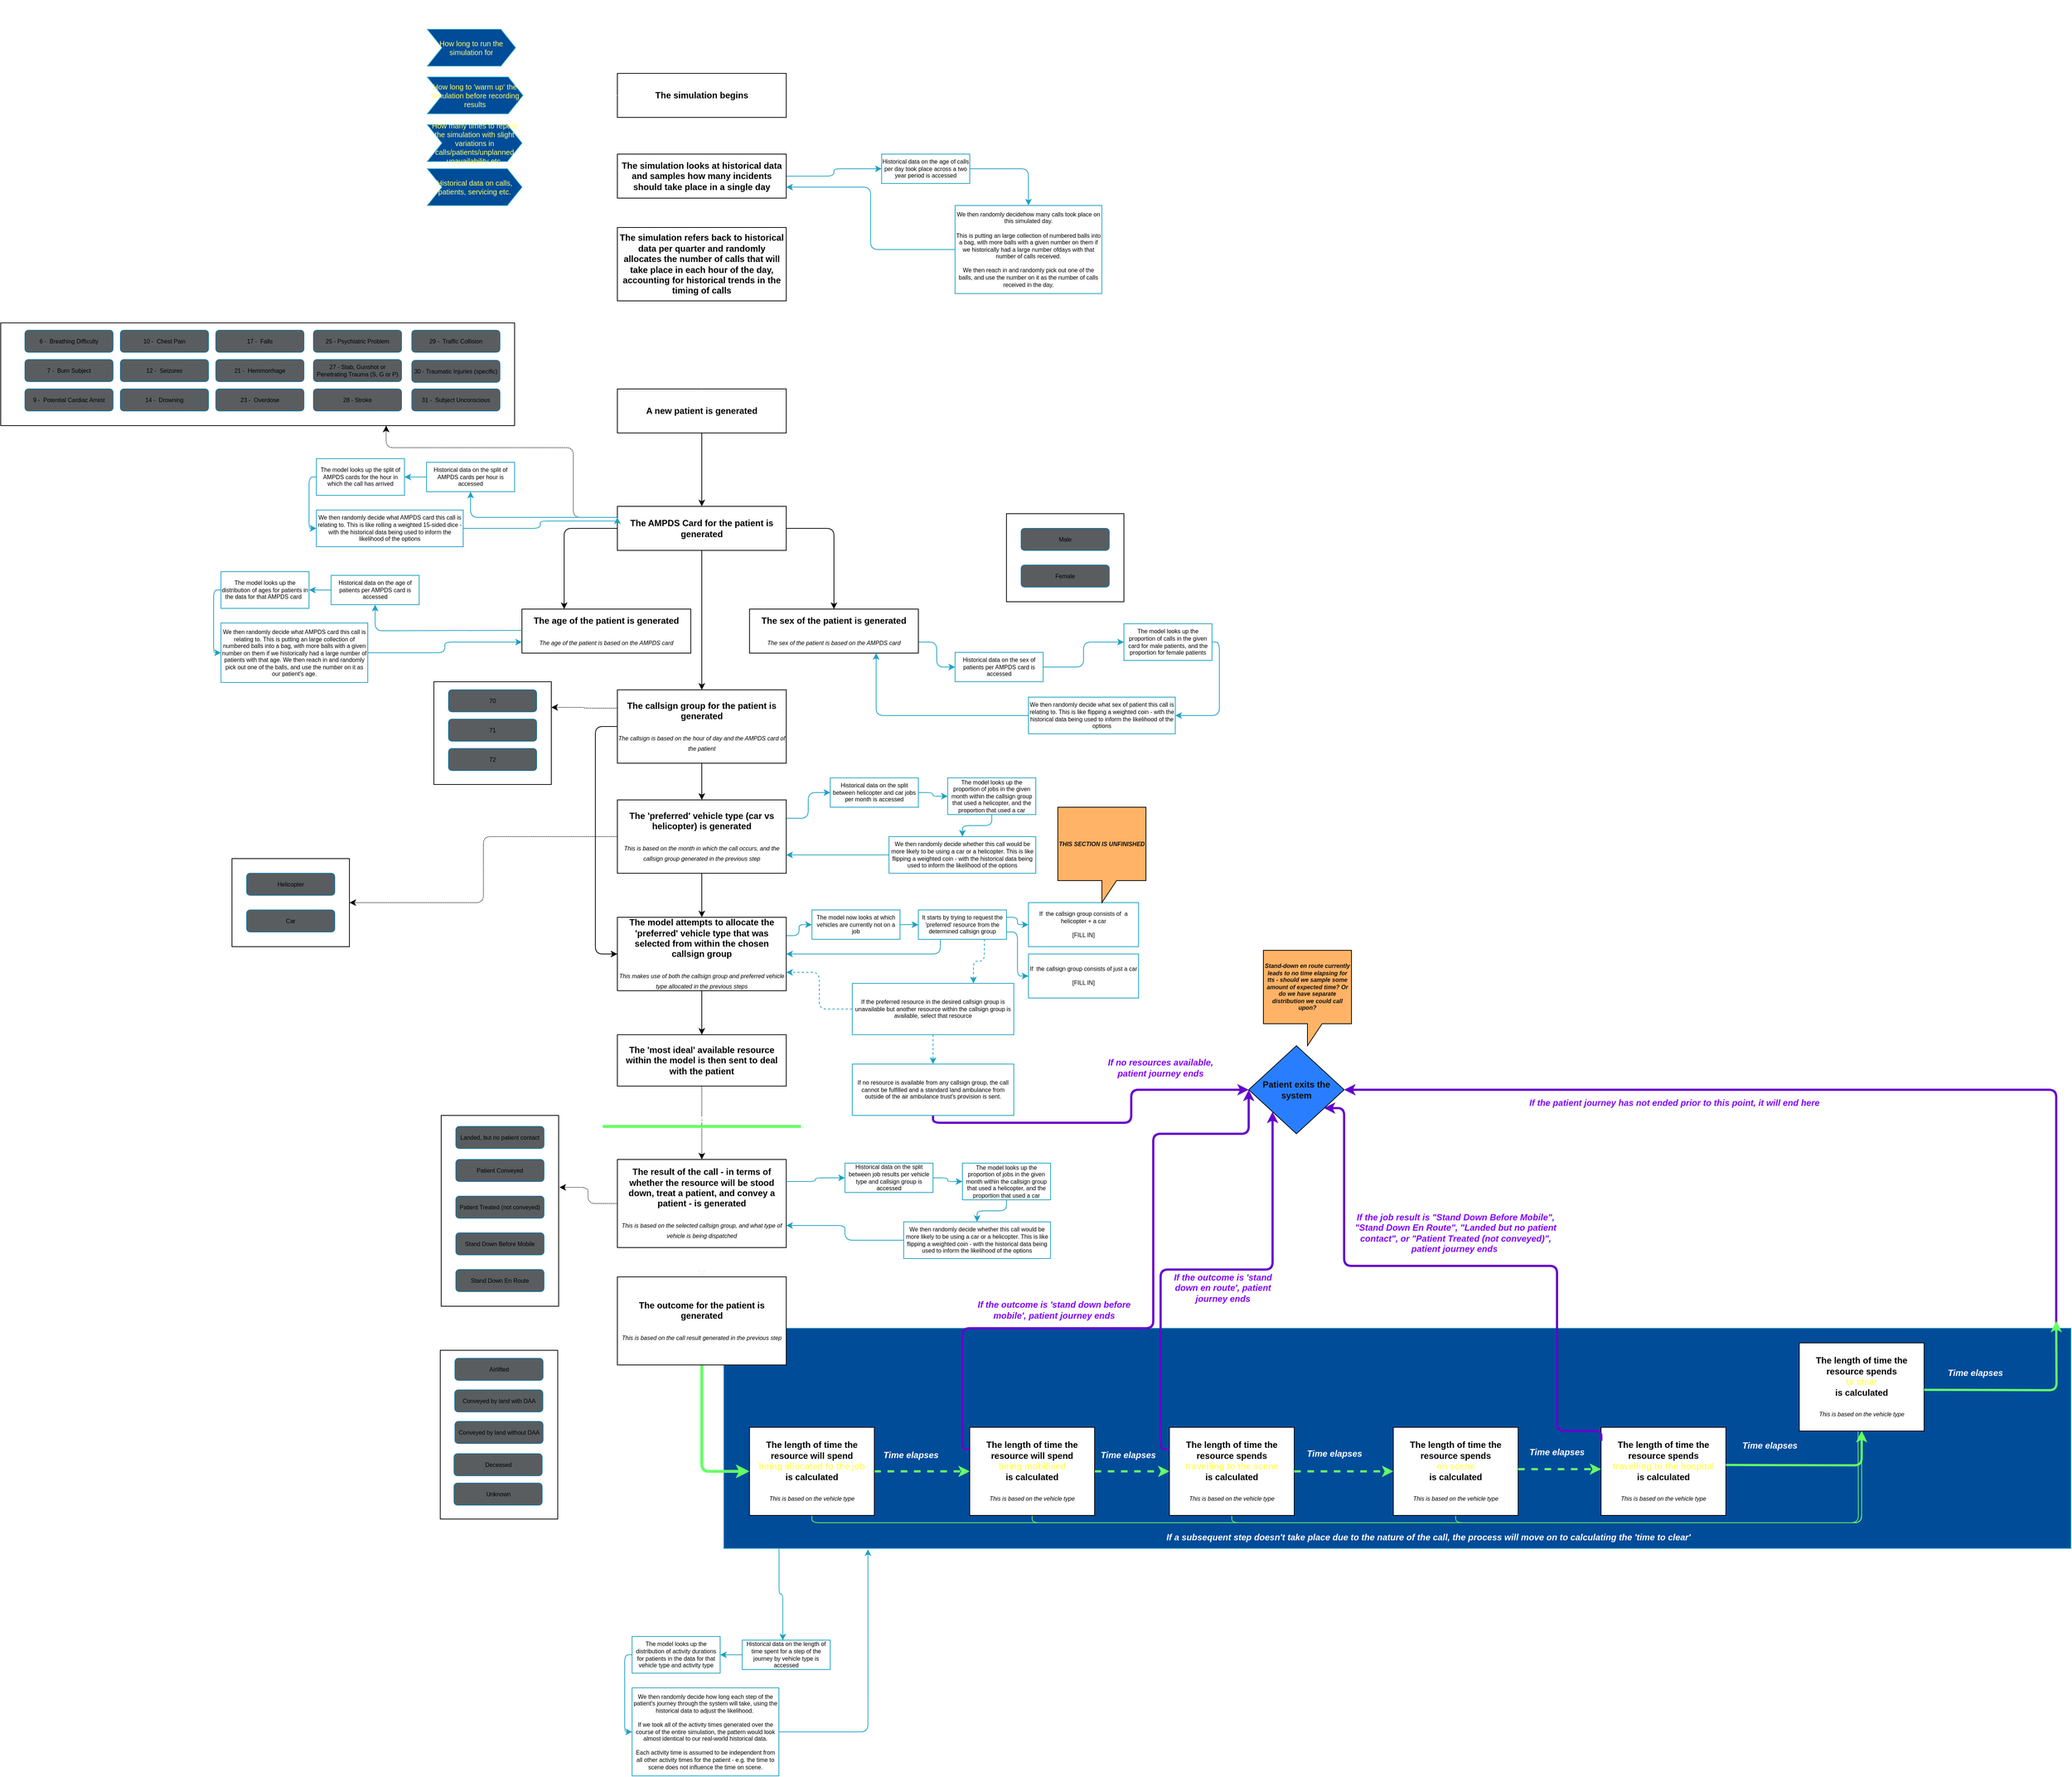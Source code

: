 <mxfile>
    <diagram id="cqooIp5l22o7zoIYBhxo" name="Page-1">
        <mxGraphModel dx="2197" dy="1377" grid="1" gridSize="10" guides="1" tooltips="1" connect="1" arrows="1" fold="1" page="0" pageScale="1" pageWidth="850" pageHeight="1100" math="0" shadow="0">
            <root>
                <mxCell id="0"/>
                <mxCell id="1" parent="0"/>
                <mxCell id="164" value="" style="rounded=0;whiteSpace=wrap;html=1;strokeColor=#1EA1C2;fontSize=12;fontColor=#FFFFFF;fillColor=#004C99;" vertex="1" parent="1">
                    <mxGeometry x="245" y="1320" width="1835" height="300" as="geometry"/>
                </mxCell>
                <mxCell id="54" value="" style="rounded=0;whiteSpace=wrap;html=1;fontSize=8;" vertex="1" parent="1">
                    <mxGeometry x="-140" y="1030" width="160" height="260" as="geometry"/>
                </mxCell>
                <mxCell id="5" style="edgeStyle=none;html=1;exitX=0.5;exitY=1;exitDx=0;exitDy=0;entryX=0.5;entryY=0;entryDx=0;entryDy=0;fontSize=8;" edge="1" parent="1" source="2" target="4">
                    <mxGeometry relative="1" as="geometry"/>
                </mxCell>
                <mxCell id="2" value="&lt;b&gt;A new patient is generated&lt;br&gt;&lt;/b&gt;" style="rounded=0;whiteSpace=wrap;html=1;" vertex="1" parent="1">
                    <mxGeometry x="100" y="40" width="230" height="60" as="geometry"/>
                </mxCell>
                <mxCell id="9" style="edgeStyle=orthogonalEdgeStyle;html=1;exitX=1;exitY=0.5;exitDx=0;exitDy=0;entryX=0.5;entryY=0;entryDx=0;entryDy=0;fontSize=8;" edge="1" parent="1" source="4" target="7">
                    <mxGeometry relative="1" as="geometry"/>
                </mxCell>
                <mxCell id="10" style="edgeStyle=orthogonalEdgeStyle;html=1;exitX=0;exitY=0.5;exitDx=0;exitDy=0;entryX=0.25;entryY=0;entryDx=0;entryDy=0;fontSize=8;" edge="1" parent="1" source="4" target="6">
                    <mxGeometry relative="1" as="geometry"/>
                </mxCell>
                <mxCell id="11" style="edgeStyle=orthogonalEdgeStyle;html=1;exitX=0.5;exitY=1;exitDx=0;exitDy=0;entryX=0.5;entryY=0;entryDx=0;entryDy=0;fontSize=8;" edge="1" parent="1" source="4" target="8">
                    <mxGeometry relative="1" as="geometry"/>
                </mxCell>
                <mxCell id="90" style="edgeStyle=orthogonalEdgeStyle;html=1;exitX=0;exitY=0.25;exitDx=0;exitDy=0;dashed=1;dashPattern=1 1;fontSize=8;fontColor=#0d0d0d;entryX=0.75;entryY=1;entryDx=0;entryDy=0;" edge="1" parent="1" source="4" target="73">
                    <mxGeometry relative="1" as="geometry">
                        <mxPoint x="-240" y="180" as="targetPoint"/>
                        <Array as="points">
                            <mxPoint x="40" y="215"/>
                            <mxPoint x="40" y="120"/>
                            <mxPoint x="-215" y="120"/>
                        </Array>
                    </mxGeometry>
                </mxCell>
                <mxCell id="95" style="edgeStyle=orthogonalEdgeStyle;html=1;exitX=0;exitY=0.25;exitDx=0;exitDy=0;strokeColor=#1EA1C2;fontSize=8;fontColor=#0d0d0d;" edge="1" parent="1" source="4" target="91">
                    <mxGeometry relative="1" as="geometry"/>
                </mxCell>
                <mxCell id="4" value="&lt;b&gt;The AMPDS Card for the patient is generated&lt;br&gt;&lt;/b&gt;" style="rounded=0;whiteSpace=wrap;html=1;" vertex="1" parent="1">
                    <mxGeometry x="100" y="200" width="230" height="60" as="geometry"/>
                </mxCell>
                <mxCell id="6" value="&lt;b&gt;The age of the patient is generated&lt;/b&gt;&lt;br&gt;&lt;br&gt;&lt;i style=&quot;&quot;&gt;&lt;font style=&quot;font-size: 8px;&quot;&gt;The age of the patient is based on the AMPDS card&lt;/font&gt;&lt;/i&gt;" style="rounded=0;whiteSpace=wrap;html=1;" vertex="1" parent="1">
                    <mxGeometry x="-30" y="340" width="230" height="60" as="geometry"/>
                </mxCell>
                <mxCell id="109" style="edgeStyle=orthogonalEdgeStyle;html=1;exitX=1;exitY=0.5;exitDx=0;exitDy=0;strokeColor=#FFFFFF;fontSize=10;fontColor=#FFFFFF;dashed=1;dashPattern=1 1;" edge="1" parent="1" source="7" target="105">
                    <mxGeometry relative="1" as="geometry"/>
                </mxCell>
                <mxCell id="133" style="edgeStyle=orthogonalEdgeStyle;html=1;exitX=1;exitY=0.75;exitDx=0;exitDy=0;entryX=0;entryY=0.5;entryDx=0;entryDy=0;strokeColor=#1EA1C2;fontSize=12;fontColor=#FFFFFF;" edge="1" parent="1" source="7" target="124">
                    <mxGeometry relative="1" as="geometry"/>
                </mxCell>
                <mxCell id="7" value="&lt;b&gt;The sex of the patient is generated&lt;/b&gt;&lt;br&gt;&lt;br&gt;&lt;i style=&quot;&quot;&gt;&lt;font style=&quot;font-size: 8px;&quot;&gt;The sex of the patient is based on the AMPDS card&lt;/font&gt;&lt;/i&gt;" style="rounded=0;whiteSpace=wrap;html=1;" vertex="1" parent="1">
                    <mxGeometry x="280" y="340" width="230" height="60" as="geometry"/>
                </mxCell>
                <mxCell id="15" style="edgeStyle=orthogonalEdgeStyle;html=1;exitX=0.5;exitY=1;exitDx=0;exitDy=0;entryX=0.5;entryY=0;entryDx=0;entryDy=0;fontSize=8;" edge="1" parent="1" source="8" target="14">
                    <mxGeometry relative="1" as="geometry"/>
                </mxCell>
                <mxCell id="26" style="edgeStyle=orthogonalEdgeStyle;html=1;exitX=0;exitY=0.5;exitDx=0;exitDy=0;entryX=0;entryY=0.5;entryDx=0;entryDy=0;fontSize=8;" edge="1" parent="1" source="8" target="16">
                    <mxGeometry relative="1" as="geometry">
                        <Array as="points">
                            <mxPoint x="70" y="500"/>
                            <mxPoint x="70" y="810"/>
                        </Array>
                    </mxGeometry>
                </mxCell>
                <mxCell id="8" value="&lt;b&gt;The callsign group for the patient is generated&lt;/b&gt;&lt;br&gt;&lt;font style=&quot;font-size: 8px;&quot;&gt;&lt;br&gt;&lt;i style=&quot;&quot;&gt;&lt;font style=&quot;&quot;&gt;The callsign is based on the hour of day and the AMPDS card of the patient&lt;/font&gt;&lt;/i&gt;&lt;/font&gt;" style="rounded=0;whiteSpace=wrap;html=1;" vertex="1" parent="1">
                    <mxGeometry x="100" y="450" width="230" height="100" as="geometry"/>
                </mxCell>
                <mxCell id="17" style="edgeStyle=orthogonalEdgeStyle;html=1;exitX=0.5;exitY=1;exitDx=0;exitDy=0;fontSize=8;" edge="1" parent="1" source="14" target="16">
                    <mxGeometry relative="1" as="geometry"/>
                </mxCell>
                <mxCell id="19" style="edgeStyle=orthogonalEdgeStyle;html=1;exitX=1;exitY=0.25;exitDx=0;exitDy=0;entryX=0;entryY=0.5;entryDx=0;entryDy=0;fontSize=8;strokeColor=#1EA1C2;" edge="1" parent="1" source="14" target="18">
                    <mxGeometry relative="1" as="geometry"/>
                </mxCell>
                <mxCell id="14" value="&lt;b&gt;The 'preferred' vehicle type (car vs helicopter) is generated&lt;/b&gt;&lt;br&gt;&lt;font style=&quot;font-size: 8px;&quot;&gt;&lt;br&gt;&lt;i style=&quot;&quot;&gt;&lt;font style=&quot;&quot;&gt;This is based on the month in which the call occurs, and the callsign group generated in the previous step&lt;/font&gt;&lt;/i&gt;&lt;/font&gt;" style="rounded=0;whiteSpace=wrap;html=1;" vertex="1" parent="1">
                    <mxGeometry x="100" y="600" width="230" height="100" as="geometry"/>
                </mxCell>
                <mxCell id="31" style="edgeStyle=orthogonalEdgeStyle;html=1;exitX=1;exitY=0.25;exitDx=0;exitDy=0;entryX=0;entryY=0.5;entryDx=0;entryDy=0;fontSize=8;fontColor=#0d0d0d;strokeColor=#1EA1C2;" edge="1" parent="1" source="16" target="27">
                    <mxGeometry relative="1" as="geometry"/>
                </mxCell>
                <mxCell id="47" style="edgeStyle=orthogonalEdgeStyle;html=1;exitX=0.5;exitY=1;exitDx=0;exitDy=0;entryX=0.5;entryY=0;entryDx=0;entryDy=0;fontSize=8;fontColor=#0d0d0d;" edge="1" parent="1" source="16" target="46">
                    <mxGeometry relative="1" as="geometry"/>
                </mxCell>
                <mxCell id="16" value="&lt;b&gt;The model attempts to allocate the 'preferred' vehicle type that was selected from within the chosen callsign group&lt;br&gt;&lt;/b&gt;&lt;font style=&quot;font-size: 8px;&quot;&gt;&lt;br&gt;&lt;i&gt;This makes use of both the callsign group and preferred vehicle type allocated in the previous steps&lt;/i&gt;&lt;br&gt;&lt;/font&gt;" style="rounded=0;whiteSpace=wrap;html=1;" vertex="1" parent="1">
                    <mxGeometry x="100" y="760" width="230" height="100" as="geometry"/>
                </mxCell>
                <mxCell id="22" style="edgeStyle=orthogonalEdgeStyle;html=1;exitX=1;exitY=0.5;exitDx=0;exitDy=0;fontSize=8;strokeColor=#1EA1C2;" edge="1" parent="1" source="18" target="20">
                    <mxGeometry relative="1" as="geometry"/>
                </mxCell>
                <mxCell id="18" value="Historical data on the split between helicopter and car jobs per month is accessed" style="rounded=0;whiteSpace=wrap;html=1;fontSize=8;strokeColor=#1EA1C2;" vertex="1" parent="1">
                    <mxGeometry x="390" y="570" width="120" height="40" as="geometry"/>
                </mxCell>
                <mxCell id="23" style="edgeStyle=orthogonalEdgeStyle;html=1;exitX=0.5;exitY=1;exitDx=0;exitDy=0;entryX=0.5;entryY=0;entryDx=0;entryDy=0;fontSize=8;strokeColor=#1EA1C2;" edge="1" parent="1" source="20" target="21">
                    <mxGeometry relative="1" as="geometry"/>
                </mxCell>
                <mxCell id="20" value="The model looks up the proportion of jobs in the given month within the callsign group that used a helicopter, and the proportion that used a car" style="rounded=0;whiteSpace=wrap;html=1;fontSize=8;strokeColor=#1EA1C2;" vertex="1" parent="1">
                    <mxGeometry x="550" y="570" width="120" height="50" as="geometry"/>
                </mxCell>
                <mxCell id="25" style="edgeStyle=orthogonalEdgeStyle;html=1;exitX=0;exitY=0.5;exitDx=0;exitDy=0;entryX=1;entryY=0.75;entryDx=0;entryDy=0;fontSize=8;strokeColor=#1EA1C2;" edge="1" parent="1" source="21" target="14">
                    <mxGeometry relative="1" as="geometry"/>
                </mxCell>
                <mxCell id="21" value="We then randomly decide whether this call would be more likely to be using a car or a helicopter. This is like flipping a weighted coin - with the historical data being used to inform the likelihood of the options" style="rounded=0;whiteSpace=wrap;html=1;fontSize=8;strokeColor=#1EA1C2;" vertex="1" parent="1">
                    <mxGeometry x="470" y="650" width="200" height="50" as="geometry"/>
                </mxCell>
                <mxCell id="32" style="edgeStyle=orthogonalEdgeStyle;html=1;exitX=1;exitY=0.5;exitDx=0;exitDy=0;fontSize=8;fontColor=#0d0d0d;strokeColor=#1EA1C2;" edge="1" parent="1" source="27" target="28">
                    <mxGeometry relative="1" as="geometry"/>
                </mxCell>
                <mxCell id="27" value="The model now looks at which vehicles are currently not on a job" style="rounded=0;whiteSpace=wrap;html=1;fontSize=8;strokeColor=#1EA1C2;" vertex="1" parent="1">
                    <mxGeometry x="365" y="750" width="120" height="40" as="geometry"/>
                </mxCell>
                <mxCell id="34" style="edgeStyle=orthogonalEdgeStyle;html=1;exitX=1;exitY=0.25;exitDx=0;exitDy=0;fontSize=8;fontColor=#0d0d0d;strokeColor=#1EA1C2;" edge="1" parent="1" source="28" target="29">
                    <mxGeometry relative="1" as="geometry"/>
                </mxCell>
                <mxCell id="35" style="edgeStyle=orthogonalEdgeStyle;html=1;exitX=1;exitY=0.75;exitDx=0;exitDy=0;entryX=0;entryY=0.5;entryDx=0;entryDy=0;fontSize=8;fontColor=#0d0d0d;strokeColor=#1EA1C2;" edge="1" parent="1" source="28" target="33">
                    <mxGeometry relative="1" as="geometry"/>
                </mxCell>
                <mxCell id="37" style="edgeStyle=orthogonalEdgeStyle;html=1;exitX=0.75;exitY=1;exitDx=0;exitDy=0;entryX=0.75;entryY=0;entryDx=0;entryDy=0;fontSize=8;fontColor=#0d0d0d;dashed=1;strokeColor=#1EA1C2;" edge="1" parent="1" source="28" target="36">
                    <mxGeometry relative="1" as="geometry"/>
                </mxCell>
                <mxCell id="44" style="edgeStyle=orthogonalEdgeStyle;html=1;exitX=0.25;exitY=1;exitDx=0;exitDy=0;entryX=1;entryY=0.5;entryDx=0;entryDy=0;fontSize=8;fontColor=#0d0d0d;strokeColor=#1EA1C2;" edge="1" parent="1" source="28" target="16">
                    <mxGeometry relative="1" as="geometry"/>
                </mxCell>
                <mxCell id="28" value="It starts by trying to request the 'preferred' resource from the determined callsign group" style="rounded=0;whiteSpace=wrap;html=1;fontSize=8;strokeColor=#1EA1C2;" vertex="1" parent="1">
                    <mxGeometry x="510" y="750" width="120" height="40" as="geometry"/>
                </mxCell>
                <mxCell id="29" value="If&amp;nbsp; the callsign group consists of&amp;nbsp; a helicopter + a car&lt;br&gt;&lt;br&gt;[FILL IN]" style="rounded=0;whiteSpace=wrap;html=1;fontSize=8;strokeColor=#1EA1C2;" vertex="1" parent="1">
                    <mxGeometry x="660" y="740" width="150" height="60" as="geometry"/>
                </mxCell>
                <mxCell id="30" value="&lt;i&gt;THIS SECTION IS UNFINISHED&lt;br&gt;&lt;/i&gt;" style="shape=callout;whiteSpace=wrap;html=1;perimeter=calloutPerimeter;fontSize=8;fillColor=#FFB366;fontColor=#0d0d0d;fontStyle=1" vertex="1" parent="1">
                    <mxGeometry x="700" y="610" width="120" height="130" as="geometry"/>
                </mxCell>
                <mxCell id="33" value="If&amp;nbsp; the callsign group consists of just a car&lt;br&gt;&lt;br&gt;[FILL IN]" style="rounded=0;whiteSpace=wrap;html=1;fontSize=8;strokeColor=#1EA1C2;" vertex="1" parent="1">
                    <mxGeometry x="660" y="810" width="150" height="60" as="geometry"/>
                </mxCell>
                <mxCell id="39" style="edgeStyle=orthogonalEdgeStyle;html=1;exitX=0.5;exitY=1;exitDx=0;exitDy=0;entryX=0.5;entryY=0;entryDx=0;entryDy=0;fontSize=8;fontColor=#0d0d0d;dashed=1;strokeColor=#1EA1C2;" edge="1" parent="1" source="36" target="38">
                    <mxGeometry relative="1" as="geometry"/>
                </mxCell>
                <mxCell id="45" style="edgeStyle=orthogonalEdgeStyle;html=1;exitX=0;exitY=0.5;exitDx=0;exitDy=0;entryX=1;entryY=0.75;entryDx=0;entryDy=0;dashed=1;fontSize=8;fontColor=#0d0d0d;strokeColor=#1EA1C2;" edge="1" parent="1" source="36" target="16">
                    <mxGeometry relative="1" as="geometry"/>
                </mxCell>
                <mxCell id="36" value="If the preferred resource in the desired callsign group is unavailable but another resource within the callsign group is available, select that resource" style="rounded=0;whiteSpace=wrap;html=1;fontSize=8;strokeColor=#1EA1C2;" vertex="1" parent="1">
                    <mxGeometry x="420" y="850" width="220" height="70" as="geometry"/>
                </mxCell>
                <mxCell id="42" style="edgeStyle=orthogonalEdgeStyle;html=1;exitX=0.5;exitY=1;exitDx=0;exitDy=0;fontSize=8;fontColor=#0d0d0d;strokeColor=#6600CC;strokeWidth=3;" edge="1" parent="1" source="38" target="41">
                    <mxGeometry relative="1" as="geometry"/>
                </mxCell>
                <mxCell id="38" value="If no resource is available from any callsign group, the call cannot be fulfilled and a standard land ambulance from outside of the air ambulance trust's provision is sent." style="rounded=0;whiteSpace=wrap;html=1;fontSize=8;strokeColor=#1EA1C2;" vertex="1" parent="1">
                    <mxGeometry x="420" y="960" width="220" height="70" as="geometry"/>
                </mxCell>
                <mxCell id="41" value="Patient exits the system" style="rhombus;whiteSpace=wrap;html=1;fontSize=12;fontColor=#0d0d0d;fillColor=#297EFF;fontStyle=1" vertex="1" parent="1">
                    <mxGeometry x="960" y="935" width="130" height="120" as="geometry"/>
                </mxCell>
                <mxCell id="63" style="edgeStyle=orthogonalEdgeStyle;html=1;exitX=0.5;exitY=1;exitDx=0;exitDy=0;dashed=1;dashPattern=1 1;fontSize=8;fontColor=#0d0d0d;" edge="1" parent="1" source="46" target="48">
                    <mxGeometry relative="1" as="geometry"/>
                </mxCell>
                <mxCell id="46" value="&lt;b&gt;The 'most ideal' available resource within the model is then sent to deal with the patient&lt;/b&gt;&lt;font style=&quot;font-size: 8px;&quot;&gt;&lt;br&gt;&lt;/font&gt;" style="rounded=0;whiteSpace=wrap;html=1;" vertex="1" parent="1">
                    <mxGeometry x="100" y="920" width="230" height="70" as="geometry"/>
                </mxCell>
                <mxCell id="55" style="edgeStyle=orthogonalEdgeStyle;html=1;exitX=0;exitY=0.5;exitDx=0;exitDy=0;entryX=1.006;entryY=0.377;entryDx=0;entryDy=0;entryPerimeter=0;fontSize=8;fontColor=#0d0d0d;dashed=1;dashPattern=1 1;" edge="1" parent="1" source="48" target="54">
                    <mxGeometry relative="1" as="geometry"/>
                </mxCell>
                <mxCell id="139" style="edgeStyle=orthogonalEdgeStyle;html=1;exitX=0.5;exitY=1;exitDx=0;exitDy=0;strokeColor=#1EA1C2;fontSize=12;fontColor=#FFFFFF;" edge="1" parent="1" source="48" target="138">
                    <mxGeometry relative="1" as="geometry"/>
                </mxCell>
                <mxCell id="140" value="" style="edgeStyle=orthogonalEdgeStyle;html=1;strokeColor=#FFFFFF;fontSize=12;fontColor=#FFFFFF;" edge="1" parent="1" source="48" target="138">
                    <mxGeometry relative="1" as="geometry"/>
                </mxCell>
                <mxCell id="48" value="&lt;b&gt;The result of the call - in terms of whether the resource will be stood down, treat a patient, and convey a patient - is generated&lt;br&gt;&lt;/b&gt;&lt;font style=&quot;font-size: 8px;&quot;&gt;&lt;br&gt;&lt;i&gt;This is based on the selected callsign group, and what type of vehicle is being dispatched&lt;/i&gt;&lt;br&gt;&lt;/font&gt;" style="rounded=0;whiteSpace=wrap;html=1;" vertex="1" parent="1">
                    <mxGeometry x="100" y="1090" width="230" height="120" as="geometry"/>
                </mxCell>
                <mxCell id="49" value="Landed, but no patient contact" style="rounded=1;whiteSpace=wrap;html=1;fontSize=8;fillColor=#595d5f;strokeColor=#10739e;" vertex="1" parent="1">
                    <mxGeometry x="-120" y="1045" width="120" height="30" as="geometry"/>
                </mxCell>
                <mxCell id="50" value="Patient Conveyed" style="rounded=1;whiteSpace=wrap;html=1;fontSize=8;fillColor=#595d5f;strokeColor=#10739e;" vertex="1" parent="1">
                    <mxGeometry x="-120" y="1090" width="120" height="30" as="geometry"/>
                </mxCell>
                <mxCell id="51" value="Patient Treated (not conveyed)" style="rounded=1;whiteSpace=wrap;html=1;fontSize=8;fillColor=#595d5f;strokeColor=#10739e;" vertex="1" parent="1">
                    <mxGeometry x="-120" y="1140" width="120" height="30" as="geometry"/>
                </mxCell>
                <mxCell id="52" value="Stand Down Before Mobile" style="rounded=1;whiteSpace=wrap;html=1;fontSize=8;fillColor=#595d5f;strokeColor=#10739e;" vertex="1" parent="1">
                    <mxGeometry x="-120" y="1190" width="120" height="30" as="geometry"/>
                </mxCell>
                <mxCell id="53" value="Stand Down En Route" style="rounded=1;whiteSpace=wrap;html=1;fontSize=8;fillColor=#595d5f;strokeColor=#10739e;" vertex="1" parent="1">
                    <mxGeometry x="-120" y="1240" width="120" height="30" as="geometry"/>
                </mxCell>
                <mxCell id="56" style="edgeStyle=orthogonalEdgeStyle;html=1;exitX=1;exitY=0.25;exitDx=0;exitDy=0;entryX=0;entryY=0.5;entryDx=0;entryDy=0;fontSize=8;strokeColor=#1EA1C2;" edge="1" parent="1" target="58" source="48">
                    <mxGeometry relative="1" as="geometry">
                        <mxPoint x="350" y="1150" as="sourcePoint"/>
                    </mxGeometry>
                </mxCell>
                <mxCell id="57" style="edgeStyle=orthogonalEdgeStyle;html=1;exitX=1;exitY=0.5;exitDx=0;exitDy=0;fontSize=8;strokeColor=#1EA1C2;" edge="1" parent="1" source="58" target="60">
                    <mxGeometry relative="1" as="geometry"/>
                </mxCell>
                <mxCell id="58" value="Historical data on the split between job results per vehicle type and callsign group is accessed" style="rounded=0;whiteSpace=wrap;html=1;fontSize=8;strokeColor=#1EA1C2;" vertex="1" parent="1">
                    <mxGeometry x="410" y="1095" width="120" height="40" as="geometry"/>
                </mxCell>
                <mxCell id="59" style="edgeStyle=orthogonalEdgeStyle;html=1;exitX=0.5;exitY=1;exitDx=0;exitDy=0;entryX=0.5;entryY=0;entryDx=0;entryDy=0;fontSize=8;strokeColor=#1EA1C2;" edge="1" parent="1" source="60" target="62">
                    <mxGeometry relative="1" as="geometry"/>
                </mxCell>
                <mxCell id="60" value="The model looks up the proportion of jobs in the given month within the callsign group that used a helicopter, and the proportion that used a car" style="rounded=0;whiteSpace=wrap;html=1;fontSize=8;strokeColor=#1EA1C2;" vertex="1" parent="1">
                    <mxGeometry x="570" y="1095" width="120" height="50" as="geometry"/>
                </mxCell>
                <mxCell id="61" style="edgeStyle=orthogonalEdgeStyle;html=1;exitX=0;exitY=0.5;exitDx=0;exitDy=0;entryX=1;entryY=0.75;entryDx=0;entryDy=0;fontSize=8;strokeColor=#1EA1C2;" edge="1" parent="1" source="62" target="48">
                    <mxGeometry relative="1" as="geometry">
                        <mxPoint x="350" y="1200" as="targetPoint"/>
                    </mxGeometry>
                </mxCell>
                <mxCell id="62" value="We then randomly decide whether this call would be more likely to be using a car or a helicopter. This is like flipping a weighted coin - with the historical data being used to inform the likelihood of the options" style="rounded=0;whiteSpace=wrap;html=1;fontSize=8;strokeColor=#1EA1C2;" vertex="1" parent="1">
                    <mxGeometry x="490" y="1175" width="200" height="50" as="geometry"/>
                </mxCell>
                <mxCell id="67" style="edgeStyle=orthogonalEdgeStyle;html=1;exitX=0;exitY=0.5;exitDx=0;exitDy=0;fontSize=8;fontColor=#0d0d0d;dashed=1;dashPattern=1 1;" edge="1" parent="1" source="14" target="64">
                    <mxGeometry relative="1" as="geometry">
                        <mxPoint x="110" y="650" as="sourcePoint"/>
                        <mxPoint x="30.96" y="628.02" as="targetPoint"/>
                    </mxGeometry>
                </mxCell>
                <mxCell id="68" value="" style="rounded=0;whiteSpace=wrap;html=1;fontSize=8;" vertex="1" parent="1">
                    <mxGeometry x="-150" y="439" width="160" height="140" as="geometry"/>
                </mxCell>
                <mxCell id="69" value="70" style="rounded=1;whiteSpace=wrap;html=1;fontSize=8;fillColor=#595d5f;strokeColor=#10739e;" vertex="1" parent="1">
                    <mxGeometry x="-130" y="450" width="120" height="30" as="geometry"/>
                </mxCell>
                <mxCell id="70" value="71" style="rounded=1;whiteSpace=wrap;html=1;fontSize=8;fillColor=#595d5f;strokeColor=#10739e;" vertex="1" parent="1">
                    <mxGeometry x="-130" y="490" width="120" height="30" as="geometry"/>
                </mxCell>
                <mxCell id="71" value="72" style="rounded=1;whiteSpace=wrap;html=1;fontSize=8;fillColor=#595d5f;strokeColor=#10739e;" vertex="1" parent="1">
                    <mxGeometry x="-130" y="530" width="120" height="30" as="geometry"/>
                </mxCell>
                <mxCell id="72" style="edgeStyle=orthogonalEdgeStyle;html=1;exitX=0;exitY=0.25;exitDx=0;exitDy=0;fontSize=8;fontColor=#0d0d0d;dashed=1;dashPattern=1 1;entryX=1;entryY=0.25;entryDx=0;entryDy=0;" edge="1" parent="1" source="8" target="68">
                    <mxGeometry relative="1" as="geometry">
                        <mxPoint x="100" y="464.41" as="sourcePoint"/>
                        <mxPoint y="464" as="targetPoint"/>
                    </mxGeometry>
                </mxCell>
                <mxCell id="89" value="" style="group" vertex="1" connectable="0" parent="1">
                    <mxGeometry x="-740" y="-50" width="700" height="140" as="geometry"/>
                </mxCell>
                <mxCell id="73" value="" style="rounded=0;whiteSpace=wrap;html=1;fontSize=8;" vertex="1" parent="89">
                    <mxGeometry width="700" height="140" as="geometry"/>
                </mxCell>
                <mxCell id="74" value="6 -&amp;nbsp; Breathing Difficulty" style="rounded=1;whiteSpace=wrap;html=1;fontSize=8;fillColor=#595d5f;strokeColor=#10739e;" vertex="1" parent="89">
                    <mxGeometry x="33" y="10" width="120" height="30" as="geometry"/>
                </mxCell>
                <mxCell id="75" value="7 -&amp;nbsp; Burn Subject" style="rounded=1;whiteSpace=wrap;html=1;fontSize=8;fillColor=#595d5f;strokeColor=#10739e;" vertex="1" parent="89">
                    <mxGeometry x="33" y="50" width="120" height="30" as="geometry"/>
                </mxCell>
                <mxCell id="76" value="9 -&amp;nbsp; Potential Cardiac Arrest" style="rounded=1;whiteSpace=wrap;html=1;fontSize=8;fillColor=#595d5f;strokeColor=#10739e;" vertex="1" parent="89">
                    <mxGeometry x="33" y="90" width="120" height="30" as="geometry"/>
                </mxCell>
                <mxCell id="77" value="10 -&amp;nbsp; Chest Pain" style="rounded=1;whiteSpace=wrap;html=1;fontSize=8;fillColor=#595d5f;strokeColor=#10739e;" vertex="1" parent="89">
                    <mxGeometry x="163" y="10" width="120" height="30" as="geometry"/>
                </mxCell>
                <mxCell id="78" value="12 -&amp;nbsp; Seizures" style="rounded=1;whiteSpace=wrap;html=1;fontSize=8;fillColor=#595d5f;strokeColor=#10739e;" vertex="1" parent="89">
                    <mxGeometry x="163" y="50" width="120" height="30" as="geometry"/>
                </mxCell>
                <mxCell id="79" value="14 -&amp;nbsp; Drowning" style="rounded=1;whiteSpace=wrap;html=1;fontSize=8;fillColor=#595d5f;strokeColor=#10739e;" vertex="1" parent="89">
                    <mxGeometry x="163" y="90" width="120" height="30" as="geometry"/>
                </mxCell>
                <mxCell id="80" value="17 -&amp;nbsp; Falls" style="rounded=1;whiteSpace=wrap;html=1;fontSize=8;fillColor=#595d5f;strokeColor=#10739e;" vertex="1" parent="89">
                    <mxGeometry x="293" y="10" width="120" height="30" as="geometry"/>
                </mxCell>
                <mxCell id="81" value="21 -&amp;nbsp; Hemmorrhage" style="rounded=1;whiteSpace=wrap;html=1;fontSize=8;fillColor=#595d5f;strokeColor=#10739e;" vertex="1" parent="89">
                    <mxGeometry x="293" y="50" width="120" height="30" as="geometry"/>
                </mxCell>
                <mxCell id="82" value="23 -&amp;nbsp; Overdose" style="rounded=1;whiteSpace=wrap;html=1;fontSize=8;fillColor=#595d5f;strokeColor=#10739e;" vertex="1" parent="89">
                    <mxGeometry x="293" y="90" width="120" height="30" as="geometry"/>
                </mxCell>
                <mxCell id="83" value="25 - Psychiatric Problem" style="rounded=1;whiteSpace=wrap;html=1;fontSize=8;fillColor=#595d5f;strokeColor=#10739e;" vertex="1" parent="89">
                    <mxGeometry x="426" y="10" width="120" height="30" as="geometry"/>
                </mxCell>
                <mxCell id="84" value="27 - Stab, Gunshot or Penetrating Trauma (S, G or P)" style="rounded=1;whiteSpace=wrap;html=1;fontSize=8;fillColor=#595d5f;strokeColor=#10739e;" vertex="1" parent="89">
                    <mxGeometry x="426" y="50" width="120" height="30" as="geometry"/>
                </mxCell>
                <mxCell id="85" value="28 - Stroke" style="rounded=1;whiteSpace=wrap;html=1;fontSize=8;fillColor=#595d5f;strokeColor=#10739e;" vertex="1" parent="89">
                    <mxGeometry x="426" y="90" width="120" height="30" as="geometry"/>
                </mxCell>
                <mxCell id="86" value="29 -&amp;nbsp; Traffic Collision" style="rounded=1;whiteSpace=wrap;html=1;fontSize=8;fillColor=#595d5f;strokeColor=#10739e;" vertex="1" parent="89">
                    <mxGeometry x="560" y="10" width="120" height="30" as="geometry"/>
                </mxCell>
                <mxCell id="87" value="30 - Traumatic Injuries (specific)" style="rounded=1;whiteSpace=wrap;html=1;fontSize=8;fillColor=#595d5f;strokeColor=#10739e;" vertex="1" parent="89">
                    <mxGeometry x="560" y="51" width="120" height="30" as="geometry"/>
                </mxCell>
                <mxCell id="88" value="31 -&amp;nbsp; Subject Unconscious" style="rounded=1;whiteSpace=wrap;html=1;fontSize=8;fillColor=#595d5f;strokeColor=#10739e;" vertex="1" parent="89">
                    <mxGeometry x="560" y="90" width="120" height="30" as="geometry"/>
                </mxCell>
                <mxCell id="94" style="edgeStyle=orthogonalEdgeStyle;html=1;exitX=0;exitY=0.5;exitDx=0;exitDy=0;entryX=1;entryY=0.5;entryDx=0;entryDy=0;strokeColor=#1EA1C2;fontSize=8;fontColor=#0d0d0d;" edge="1" parent="1" source="91" target="92">
                    <mxGeometry relative="1" as="geometry"/>
                </mxCell>
                <mxCell id="91" value="Historical data on the split of AMPDS cards per hour is accessed" style="rounded=0;whiteSpace=wrap;html=1;fontSize=8;strokeColor=#1EA1C2;" vertex="1" parent="1">
                    <mxGeometry x="-160" y="140" width="120" height="40" as="geometry"/>
                </mxCell>
                <mxCell id="96" style="edgeStyle=orthogonalEdgeStyle;html=1;exitX=0;exitY=0.5;exitDx=0;exitDy=0;entryX=0;entryY=0.5;entryDx=0;entryDy=0;strokeColor=#1EA1C2;fontSize=8;fontColor=#0d0d0d;" edge="1" parent="1" source="92" target="93">
                    <mxGeometry relative="1" as="geometry"/>
                </mxCell>
                <mxCell id="92" value="The model looks up the split of AMPDS cards for the hour in which the call has arrived" style="rounded=0;whiteSpace=wrap;html=1;fontSize=8;strokeColor=#1EA1C2;" vertex="1" parent="1">
                    <mxGeometry x="-310" y="135" width="120" height="50" as="geometry"/>
                </mxCell>
                <mxCell id="97" style="edgeStyle=orthogonalEdgeStyle;html=1;exitX=1;exitY=0.5;exitDx=0;exitDy=0;entryX=0;entryY=0.25;entryDx=0;entryDy=0;strokeColor=#1EA1C2;fontSize=8;fontColor=#0d0d0d;" edge="1" parent="1" source="93" target="4">
                    <mxGeometry relative="1" as="geometry">
                        <Array as="points">
                            <mxPoint x="-5" y="230"/>
                            <mxPoint x="-5" y="220"/>
                            <mxPoint x="100" y="220"/>
                        </Array>
                    </mxGeometry>
                </mxCell>
                <mxCell id="93" value="We then randomly decide what AMPDS card this call is relating to. This is like rolling a weighted 15-sided dice - with the historical data being used to inform the likelihood of the options" style="rounded=0;whiteSpace=wrap;html=1;fontSize=8;strokeColor=#1EA1C2;" vertex="1" parent="1">
                    <mxGeometry x="-310" y="205" width="200" height="50" as="geometry"/>
                </mxCell>
                <mxCell id="98" value="AMPDS Cards" style="text;html=1;strokeColor=none;fillColor=none;align=center;verticalAlign=middle;whiteSpace=wrap;rounded=0;fontSize=14;fontColor=#FFFFFF;fontStyle=1" vertex="1" parent="1">
                    <mxGeometry x="-505" y="-80" width="195" height="30" as="geometry"/>
                </mxCell>
                <mxCell id="99" value="Callsign Groups" style="text;html=1;strokeColor=none;fillColor=none;align=center;verticalAlign=middle;whiteSpace=wrap;rounded=0;fontSize=14;fontColor=#FFFFFF;fontStyle=1" vertex="1" parent="1">
                    <mxGeometry x="-160" y="409" width="195" height="30" as="geometry"/>
                </mxCell>
                <mxCell id="101" value="" style="group" vertex="1" connectable="0" parent="1">
                    <mxGeometry x="-425" y="680" width="160" height="120" as="geometry"/>
                </mxCell>
                <mxCell id="64" value="" style="rounded=0;whiteSpace=wrap;html=1;fontSize=8;" vertex="1" parent="101">
                    <mxGeometry width="160" height="120" as="geometry"/>
                </mxCell>
                <mxCell id="65" value="Helicopter" style="rounded=1;whiteSpace=wrap;html=1;fontSize=8;fillColor=#595d5f;strokeColor=#10739e;" vertex="1" parent="101">
                    <mxGeometry x="20" y="20" width="120" height="30" as="geometry"/>
                </mxCell>
                <mxCell id="66" value="Car" style="rounded=1;whiteSpace=wrap;html=1;fontSize=8;fillColor=#595d5f;strokeColor=#10739e;" vertex="1" parent="101">
                    <mxGeometry x="20" y="70" width="120" height="30" as="geometry"/>
                </mxCell>
                <mxCell id="102" value="Vehicle Types" style="text;html=1;strokeColor=none;fillColor=none;align=center;verticalAlign=middle;whiteSpace=wrap;rounded=0;fontSize=14;fontColor=#FFFFFF;fontStyle=1" vertex="1" parent="1">
                    <mxGeometry x="-440" y="650" width="195" height="30" as="geometry"/>
                </mxCell>
                <mxCell id="103" value="Call Results" style="text;html=1;strokeColor=none;fillColor=none;align=center;verticalAlign=middle;whiteSpace=wrap;rounded=0;fontSize=14;fontColor=#FFFFFF;fontStyle=1" vertex="1" parent="1">
                    <mxGeometry x="-160" y="1000" width="195" height="30" as="geometry"/>
                </mxCell>
                <mxCell id="104" value="&lt;span style=&quot;font-weight: normal;&quot;&gt;&lt;font style=&quot;font-size: 9px;&quot;&gt;In the future, the model may allow for additional callsign groups to be defined&lt;/font&gt;&lt;/span&gt;" style="text;html=1;strokeColor=none;fillColor=none;align=center;verticalAlign=middle;whiteSpace=wrap;rounded=0;fontSize=14;fontColor=#FFFFFF;fontStyle=3" vertex="1" parent="1">
                    <mxGeometry x="-158.75" y="579" width="177.5" height="30" as="geometry"/>
                </mxCell>
                <mxCell id="105" value="" style="rounded=0;whiteSpace=wrap;html=1;fontSize=8;" vertex="1" parent="1">
                    <mxGeometry x="630" y="210" width="160" height="120" as="geometry"/>
                </mxCell>
                <mxCell id="106" value="Male" style="rounded=1;whiteSpace=wrap;html=1;fontSize=8;fillColor=#595d5f;strokeColor=#10739e;" vertex="1" parent="1">
                    <mxGeometry x="650" y="230" width="120" height="30" as="geometry"/>
                </mxCell>
                <mxCell id="107" value="Female" style="rounded=1;whiteSpace=wrap;html=1;fontSize=8;fillColor=#595d5f;strokeColor=#10739e;" vertex="1" parent="1">
                    <mxGeometry x="650" y="280" width="120" height="30" as="geometry"/>
                </mxCell>
                <mxCell id="108" value="Patient Sex" style="text;html=1;strokeColor=none;fillColor=none;align=center;verticalAlign=middle;whiteSpace=wrap;rounded=0;fontSize=14;fontColor=#FFFFFF;fontStyle=1" vertex="1" parent="1">
                    <mxGeometry x="615" y="180" width="195" height="30" as="geometry"/>
                </mxCell>
                <mxCell id="115" style="edgeStyle=orthogonalEdgeStyle;html=1;exitX=0;exitY=0.25;exitDx=0;exitDy=0;strokeColor=#1EA1C2;fontSize=8;fontColor=#0d0d0d;" edge="1" parent="1" target="117">
                    <mxGeometry relative="1" as="geometry">
                        <mxPoint x="-30" y="369" as="sourcePoint"/>
                    </mxGeometry>
                </mxCell>
                <mxCell id="116" style="edgeStyle=orthogonalEdgeStyle;html=1;exitX=0;exitY=0.5;exitDx=0;exitDy=0;entryX=1;entryY=0.5;entryDx=0;entryDy=0;strokeColor=#1EA1C2;fontSize=8;fontColor=#0d0d0d;" edge="1" parent="1" source="117" target="119">
                    <mxGeometry relative="1" as="geometry"/>
                </mxCell>
                <mxCell id="117" value="Historical data on the age of patients per AMPDS card is accessed" style="rounded=0;whiteSpace=wrap;html=1;fontSize=8;strokeColor=#1EA1C2;" vertex="1" parent="1">
                    <mxGeometry x="-290" y="294" width="120" height="40" as="geometry"/>
                </mxCell>
                <mxCell id="118" style="edgeStyle=orthogonalEdgeStyle;html=1;exitX=0;exitY=0.5;exitDx=0;exitDy=0;entryX=0;entryY=0.5;entryDx=0;entryDy=0;strokeColor=#1EA1C2;fontSize=8;fontColor=#0d0d0d;" edge="1" parent="1" source="119" target="121">
                    <mxGeometry relative="1" as="geometry"/>
                </mxCell>
                <mxCell id="119" value="The model looks up the distribution of ages for patients in the data for that AMPDS card&amp;nbsp;&amp;nbsp;" style="rounded=0;whiteSpace=wrap;html=1;fontSize=8;strokeColor=#1EA1C2;" vertex="1" parent="1">
                    <mxGeometry x="-440" y="289" width="120" height="50" as="geometry"/>
                </mxCell>
                <mxCell id="137" style="edgeStyle=orthogonalEdgeStyle;html=1;exitX=1;exitY=0.5;exitDx=0;exitDy=0;entryX=0;entryY=0.75;entryDx=0;entryDy=0;strokeColor=#1EA1C2;fontSize=12;fontColor=#FFFFFF;" edge="1" parent="1" source="121" target="6">
                    <mxGeometry relative="1" as="geometry"/>
                </mxCell>
                <mxCell id="121" value="We then randomly decide what AMPDS card this call is relating to. This is putting an large collection of numbered balls into a bag, with more balls with a given number on them if we historically had a large number of patients with that age. We then reach in and randomly pick out one of the balls, and use the number on it as our patient's age." style="rounded=0;whiteSpace=wrap;html=1;fontSize=8;strokeColor=#1EA1C2;" vertex="1" parent="1">
                    <mxGeometry x="-440" y="359" width="200" height="81" as="geometry"/>
                </mxCell>
                <mxCell id="136" style="edgeStyle=orthogonalEdgeStyle;html=1;exitX=1;exitY=0.5;exitDx=0;exitDy=0;strokeColor=#1EA1C2;fontSize=12;fontColor=#FFFFFF;" edge="1" parent="1" source="124" target="126">
                    <mxGeometry relative="1" as="geometry"/>
                </mxCell>
                <mxCell id="124" value="Historical data on the sex of patients per AMPDS card is accessed" style="rounded=0;whiteSpace=wrap;html=1;fontSize=8;strokeColor=#1EA1C2;" vertex="1" parent="1">
                    <mxGeometry x="560" y="399" width="120" height="40" as="geometry"/>
                </mxCell>
                <mxCell id="130" style="edgeStyle=orthogonalEdgeStyle;html=1;exitX=1;exitY=0.5;exitDx=0;exitDy=0;entryX=1;entryY=0.5;entryDx=0;entryDy=0;strokeColor=#1EA1C2;fontSize=12;fontColor=#FFFFFF;" edge="1" parent="1" source="126" target="128">
                    <mxGeometry relative="1" as="geometry"/>
                </mxCell>
                <mxCell id="132" style="edgeStyle=orthogonalEdgeStyle;html=1;exitX=0;exitY=0.5;exitDx=0;exitDy=0;entryX=0.75;entryY=1;entryDx=0;entryDy=0;strokeColor=#1EA1C2;fontSize=12;fontColor=#FFFFFF;" edge="1" parent="1" source="128" target="7">
                    <mxGeometry relative="1" as="geometry"/>
                </mxCell>
                <mxCell id="128" value="We then randomly decide what sex of patient this call is relating to. This is like flipping a weighted coin - with the historical data being used to inform the likelihood of the options" style="rounded=0;whiteSpace=wrap;html=1;fontSize=8;strokeColor=#1EA1C2;" vertex="1" parent="1">
                    <mxGeometry x="660" y="460" width="200" height="50" as="geometry"/>
                </mxCell>
                <mxCell id="126" value="The model looks up the proportion of calls in the given card for male patients, and the proportion for female patients" style="rounded=0;whiteSpace=wrap;html=1;fontSize=8;strokeColor=#1EA1C2;" vertex="1" parent="1">
                    <mxGeometry x="790" y="360" width="120" height="50" as="geometry"/>
                </mxCell>
                <mxCell id="150" style="edgeStyle=orthogonalEdgeStyle;html=1;exitX=0;exitY=0.5;exitDx=0;exitDy=0;entryX=1;entryY=0.5;entryDx=0;entryDy=0;strokeColor=#FFFFFF;fontSize=12;fontColor=#FFFFFF;dashed=1;dashPattern=1 1;" edge="1" parent="1" source="138" target="141">
                    <mxGeometry relative="1" as="geometry"/>
                </mxCell>
                <mxCell id="160" style="edgeStyle=orthogonalEdgeStyle;html=1;exitX=0.5;exitY=1;exitDx=0;exitDy=0;entryX=0;entryY=0.5;entryDx=0;entryDy=0;strokeColor=#66FF66;fontSize=12;fontColor=#FFFFFF;fillColor=#eeeeee;strokeWidth=4;" edge="1" parent="1" source="138" target="151">
                    <mxGeometry relative="1" as="geometry"/>
                </mxCell>
                <mxCell id="138" value="&lt;b&gt;The outcome for the patient is generated&lt;br&gt;&lt;/b&gt;&lt;font style=&quot;font-size: 8px;&quot;&gt;&lt;br&gt;&lt;i&gt;This is based on the call result generated in the previous step&lt;/i&gt;&lt;br&gt;&lt;/font&gt;" style="rounded=0;whiteSpace=wrap;html=1;" vertex="1" parent="1">
                    <mxGeometry x="100" y="1250" width="230" height="120" as="geometry"/>
                </mxCell>
                <mxCell id="141" value="" style="rounded=0;whiteSpace=wrap;html=1;fontSize=8;" vertex="1" parent="1">
                    <mxGeometry x="-141.25" y="1350" width="160" height="230" as="geometry"/>
                </mxCell>
                <mxCell id="142" value="Patient Outcomes" style="text;html=1;strokeColor=none;fillColor=none;align=center;verticalAlign=middle;whiteSpace=wrap;rounded=0;fontSize=14;fontColor=#FFFFFF;fontStyle=1" vertex="1" parent="1">
                    <mxGeometry x="-160" y="1320" width="195" height="30" as="geometry"/>
                </mxCell>
                <mxCell id="143" value="Airlifted" style="rounded=1;whiteSpace=wrap;html=1;fontSize=8;fillColor=#595d5f;strokeColor=#10739e;" vertex="1" parent="1">
                    <mxGeometry x="-121.25" y="1361" width="120" height="30" as="geometry"/>
                </mxCell>
                <mxCell id="144" value="Conveyed by land with DAA" style="rounded=1;whiteSpace=wrap;html=1;fontSize=8;fillColor=#595d5f;strokeColor=#10739e;" vertex="1" parent="1">
                    <mxGeometry x="-121.5" y="1404" width="120" height="30" as="geometry"/>
                </mxCell>
                <mxCell id="145" value="Conveyed by land without DAA" style="rounded=1;whiteSpace=wrap;html=1;fontSize=8;fillColor=#595d5f;strokeColor=#10739e;" vertex="1" parent="1">
                    <mxGeometry x="-121.25" y="1447" width="120" height="30" as="geometry"/>
                </mxCell>
                <mxCell id="147" value="Deceased" style="rounded=1;whiteSpace=wrap;html=1;fontSize=8;fillColor=#595d5f;strokeColor=#10739e;" vertex="1" parent="1">
                    <mxGeometry x="-122.5" y="1491" width="120" height="30" as="geometry"/>
                </mxCell>
                <mxCell id="148" value="Unknown" style="rounded=1;whiteSpace=wrap;html=1;fontSize=8;fillColor=#595d5f;strokeColor=#10739e;" vertex="1" parent="1">
                    <mxGeometry x="-122.5" y="1531" width="120" height="30" as="geometry"/>
                </mxCell>
                <mxCell id="149" value="&lt;span style=&quot;font-weight: normal;&quot;&gt;&lt;font style=&quot;font-size: 9px;&quot;&gt;Due to the reliance on the call results step, there will be no illogical allocations - e.g. calls responded to by a car will never have an outcome of 'patient conveyed' so will never lead to a patient outcome of 'airlifted'&lt;/font&gt;&lt;/span&gt;" style="text;html=1;strokeColor=none;fillColor=none;align=center;verticalAlign=middle;whiteSpace=wrap;rounded=0;fontSize=14;fontColor=#FFFFFF;fontStyle=3" vertex="1" parent="1">
                    <mxGeometry x="-141.25" y="1590" width="161.25" height="100" as="geometry"/>
                </mxCell>
                <mxCell id="166" style="edgeStyle=orthogonalEdgeStyle;html=1;exitX=1;exitY=0.5;exitDx=0;exitDy=0;entryX=0;entryY=0.5;entryDx=0;entryDy=0;strokeColor=#66FF66;strokeWidth=3;fontSize=12;fontColor=#FFFFFF;dashed=1;" edge="1" parent="1" source="151" target="154">
                    <mxGeometry relative="1" as="geometry"/>
                </mxCell>
                <mxCell id="202" style="edgeStyle=orthogonalEdgeStyle;html=1;exitX=0.5;exitY=1;exitDx=0;exitDy=0;entryX=0.5;entryY=1;entryDx=0;entryDy=0;strokeColor=#66FF66;strokeWidth=1;fontSize=10;fontColor=#FFFF66;" edge="1" parent="1" source="151" target="159">
                    <mxGeometry relative="1" as="geometry"/>
                </mxCell>
                <mxCell id="151" value="&lt;b&gt;The length of time the resource will spend &lt;br&gt;&lt;font color=&quot;#ffff66&quot;&gt;being allocated to the job&lt;/font&gt; &lt;br&gt;is calculated&lt;br&gt;&lt;/b&gt;&lt;font style=&quot;font-size: 8px;&quot;&gt;&lt;br&gt;&lt;i&gt;This is based on the vehicle type&lt;/i&gt;&lt;br&gt;&lt;/font&gt;" style="rounded=0;whiteSpace=wrap;html=1;" vertex="1" parent="1">
                    <mxGeometry x="280" y="1455" width="170" height="120" as="geometry"/>
                </mxCell>
                <mxCell id="167" style="edgeStyle=orthogonalEdgeStyle;html=1;exitX=0;exitY=0.25;exitDx=0;exitDy=0;entryX=0;entryY=0.5;entryDx=0;entryDy=0;strokeColor=#6600cc;strokeWidth=3;fontSize=12;fontColor=#FFFFFF;" edge="1" parent="1" source="154" target="41">
                    <mxGeometry relative="1" as="geometry">
                        <Array as="points">
                            <mxPoint x="570" y="1485"/>
                            <mxPoint x="570" y="1320"/>
                            <mxPoint x="830" y="1320"/>
                            <mxPoint x="830" y="1055"/>
                            <mxPoint x="960" y="1055"/>
                        </Array>
                    </mxGeometry>
                </mxCell>
                <mxCell id="171" style="edgeStyle=orthogonalEdgeStyle;html=1;exitX=1;exitY=0.5;exitDx=0;exitDy=0;entryX=0;entryY=0.5;entryDx=0;entryDy=0;strokeColor=#66FF66;strokeWidth=3;fontSize=12;fontColor=#8000FF;dashed=1;" edge="1" parent="1" source="154" target="156">
                    <mxGeometry relative="1" as="geometry"/>
                </mxCell>
                <mxCell id="201" style="edgeStyle=orthogonalEdgeStyle;html=1;exitX=0.5;exitY=1;exitDx=0;exitDy=0;entryX=0.5;entryY=1;entryDx=0;entryDy=0;strokeColor=#66FF66;strokeWidth=1;fontSize=10;fontColor=#FFFF66;" edge="1" parent="1" source="154" target="159">
                    <mxGeometry relative="1" as="geometry"/>
                </mxCell>
                <mxCell id="154" value="&lt;b&gt;The length of time the resource will spend &lt;br&gt;&lt;font color=&quot;#ffff66&quot;&gt;being mobilised&lt;/font&gt;&lt;font color=&quot;#ffff99&quot;&gt; &lt;br&gt;&lt;/font&gt;is calculated&lt;br&gt;&lt;/b&gt;&lt;font style=&quot;font-size: 8px;&quot;&gt;&lt;br&gt;&lt;i&gt;This is based on the vehicle type&lt;/i&gt;&lt;br&gt;&lt;/font&gt;" style="rounded=0;whiteSpace=wrap;html=1;" vertex="1" parent="1">
                    <mxGeometry x="580" y="1455" width="170" height="120" as="geometry"/>
                </mxCell>
                <mxCell id="199" style="edgeStyle=orthogonalEdgeStyle;html=1;exitX=0.5;exitY=1;exitDx=0;exitDy=0;strokeColor=#66FF66;strokeWidth=1;fontSize=10;fontColor=#FFFF66;" edge="1" parent="1" source="156">
                    <mxGeometry relative="1" as="geometry">
                        <mxPoint x="1790.0" y="1450" as="targetPoint"/>
                    </mxGeometry>
                </mxCell>
                <mxCell id="156" value="&lt;b&gt;The length of time the resource spends &lt;br&gt;&lt;font color=&quot;#ffff66&quot;&gt;travelling to the scene &lt;br&gt;&lt;/font&gt;is calculated&lt;br&gt;&lt;/b&gt;&lt;font style=&quot;font-size: 8px;&quot;&gt;&lt;br&gt;&lt;i&gt;This is based on the vehicle type&lt;/i&gt;&lt;br&gt;&lt;/font&gt;" style="rounded=0;whiteSpace=wrap;html=1;" vertex="1" parent="1">
                    <mxGeometry x="852" y="1455" width="170" height="120" as="geometry"/>
                </mxCell>
                <mxCell id="198" style="edgeStyle=orthogonalEdgeStyle;html=1;exitX=0.5;exitY=1;exitDx=0;exitDy=0;entryX=0.5;entryY=1;entryDx=0;entryDy=0;strokeColor=#66FF66;strokeWidth=1;fontSize=10;fontColor=#FFFF66;" edge="1" parent="1" source="157" target="159">
                    <mxGeometry relative="1" as="geometry"/>
                </mxCell>
                <mxCell id="157" value="&lt;b&gt;The length of time the resource spends &lt;br&gt;&lt;font color=&quot;#ffff66&quot;&gt;on scene &lt;/font&gt;&lt;br&gt;is calculated&lt;br&gt;&lt;/b&gt;&lt;font style=&quot;font-size: 8px;&quot;&gt;&lt;br&gt;&lt;i&gt;This is based on the vehicle type&lt;/i&gt;&lt;br&gt;&lt;/font&gt;" style="rounded=0;whiteSpace=wrap;html=1;" vertex="1" parent="1">
                    <mxGeometry x="1157" y="1455" width="170" height="120" as="geometry"/>
                </mxCell>
                <mxCell id="158" value="&lt;b&gt;The length of time the resource spends &lt;br&gt;&lt;font color=&quot;#ffff66&quot;&gt;travelling to the hospital &lt;br&gt;&lt;/font&gt;is calculated&lt;br&gt;&lt;/b&gt;&lt;font style=&quot;font-size: 8px;&quot;&gt;&lt;br&gt;&lt;i&gt;This is based on the vehicle type&lt;/i&gt;&lt;br&gt;&lt;/font&gt;" style="rounded=0;whiteSpace=wrap;html=1;" vertex="1" parent="1">
                    <mxGeometry x="1440" y="1455" width="170" height="120" as="geometry"/>
                </mxCell>
                <mxCell id="159" value="&lt;b&gt;The length of time the resource spends &lt;br&gt;&lt;font color=&quot;#ffff66&quot;&gt;to clear &lt;br&gt;&lt;/font&gt;is calculated&lt;br&gt;&lt;/b&gt;&lt;font style=&quot;font-size: 8px;&quot;&gt;&lt;br&gt;&lt;i&gt;This is based on the vehicle type&lt;/i&gt;&lt;br&gt;&lt;/font&gt;" style="rounded=0;whiteSpace=wrap;html=1;" vertex="1" parent="1">
                    <mxGeometry x="1710" y="1340" width="170" height="120" as="geometry"/>
                </mxCell>
                <mxCell id="161" value="" style="endArrow=none;html=1;strokeColor=#66FF66;strokeWidth=4;fontSize=12;fontColor=#FFFFFF;" edge="1" parent="1">
                    <mxGeometry width="50" height="50" relative="1" as="geometry">
                        <mxPoint x="80" y="1045" as="sourcePoint"/>
                        <mxPoint x="350" y="1045" as="targetPoint"/>
                    </mxGeometry>
                </mxCell>
                <mxCell id="163" value="Continue after this point if a resource is available" style="text;html=1;strokeColor=none;fillColor=none;align=center;verticalAlign=middle;whiteSpace=wrap;rounded=0;fontSize=12;fontColor=#FFFFFF;fontStyle=2" vertex="1" parent="1">
                    <mxGeometry x="84" y="1020" width="270" height="30" as="geometry"/>
                </mxCell>
                <mxCell id="165" value="The resource is unavailable for use by any other patient for as long as the patient remains in the system&lt;br&gt;&lt;br&gt;If a resource from within a callsign group is in use, all other resources from the callsign group are also considered to be unavailable&lt;br&gt;(e.g. the critical care car from callsign group 71 is not available if helicopter H71 is engaged in a call, even though the car itself is sitting idle - but the crew required to staff it are on H71)" style="text;html=1;strokeColor=none;fillColor=none;align=center;verticalAlign=middle;whiteSpace=wrap;rounded=0;fontSize=12;fontColor=#FFFFFF;fontStyle=2" vertex="1" parent="1">
                    <mxGeometry x="520" y="1770" width="1080" height="90" as="geometry"/>
                </mxCell>
                <mxCell id="168" value="Time elapses" style="text;html=1;strokeColor=none;fillColor=none;align=center;verticalAlign=middle;whiteSpace=wrap;rounded=0;fontSize=12;fontColor=#FFFFFF;fontStyle=3;dashed=1;" vertex="1" parent="1">
                    <mxGeometry x="420" y="1486" width="160" height="14" as="geometry"/>
                </mxCell>
                <mxCell id="169" value="If the outcome is 'stand down before mobile', patient journey ends" style="text;html=1;strokeColor=none;fillColor=none;align=center;verticalAlign=middle;whiteSpace=wrap;rounded=0;fontSize=12;fontColor=#8000FF;fontStyle=3" vertex="1" parent="1">
                    <mxGeometry x="570" y="1280" width="250" height="30" as="geometry"/>
                </mxCell>
                <mxCell id="170" value="If no resources available, patient journey ends" style="text;html=1;strokeColor=none;fillColor=none;align=center;verticalAlign=middle;whiteSpace=wrap;rounded=0;fontSize=12;fontColor=#8000FF;fontStyle=3" vertex="1" parent="1">
                    <mxGeometry x="750" y="940" width="180" height="50" as="geometry"/>
                </mxCell>
                <mxCell id="172" value="Time elapses" style="text;html=1;strokeColor=none;fillColor=none;align=center;verticalAlign=middle;whiteSpace=wrap;rounded=0;fontSize=12;fontColor=#FFFFFF;fontStyle=3" vertex="1" parent="1">
                    <mxGeometry x="716" y="1486" width="160" height="14" as="geometry"/>
                </mxCell>
                <mxCell id="174" style="edgeStyle=orthogonalEdgeStyle;html=1;exitX=0;exitY=0.25;exitDx=0;exitDy=0;entryX=0;entryY=1;entryDx=0;entryDy=0;strokeColor=#6600cc;strokeWidth=3;fontSize=12;fontColor=#FFFFFF;" edge="1" parent="1" source="156" target="41">
                    <mxGeometry relative="1" as="geometry">
                        <mxPoint x="880" y="1405" as="sourcePoint"/>
                        <mxPoint x="1260" y="915" as="targetPoint"/>
                        <Array as="points">
                            <mxPoint x="840" y="1485"/>
                            <mxPoint x="840" y="1240"/>
                            <mxPoint x="993" y="1240"/>
                        </Array>
                    </mxGeometry>
                </mxCell>
                <mxCell id="175" value="If the outcome is 'stand down en route', patient journey ends" style="text;html=1;strokeColor=none;fillColor=none;align=center;verticalAlign=middle;whiteSpace=wrap;rounded=0;fontSize=12;fontColor=#8000FF;fontStyle=3" vertex="1" parent="1">
                    <mxGeometry x="840" y="1240" width="170" height="50" as="geometry"/>
                </mxCell>
                <mxCell id="176" style="edgeStyle=orthogonalEdgeStyle;html=1;entryX=0;entryY=0.5;entryDx=0;entryDy=0;strokeColor=#66FF66;strokeWidth=3;fontSize=12;fontColor=#8000FF;dashed=1;" edge="1" parent="1" source="156" target="157">
                    <mxGeometry relative="1" as="geometry">
                        <mxPoint x="1040.0" y="1521" as="sourcePoint"/>
                        <mxPoint x="1142" y="1521" as="targetPoint"/>
                    </mxGeometry>
                </mxCell>
                <mxCell id="177" value="Time elapses" style="text;html=1;strokeColor=none;fillColor=none;align=center;verticalAlign=middle;whiteSpace=wrap;rounded=0;fontSize=12;fontColor=#FFFFFF;fontStyle=3" vertex="1" parent="1">
                    <mxGeometry x="997" y="1482" width="160" height="18" as="geometry"/>
                </mxCell>
                <mxCell id="178" value="Time elapses" style="text;html=1;strokeColor=none;fillColor=none;align=center;verticalAlign=middle;whiteSpace=wrap;rounded=0;fontSize=12;fontColor=#FFFFFF;fontStyle=3" vertex="1" parent="1">
                    <mxGeometry x="1300" y="1477" width="160" height="23" as="geometry"/>
                </mxCell>
                <mxCell id="179" style="edgeStyle=orthogonalEdgeStyle;html=1;strokeColor=#66FF66;strokeWidth=3;fontSize=12;fontColor=#8000FF;dashed=1;" edge="1" parent="1">
                    <mxGeometry relative="1" as="geometry">
                        <mxPoint x="1327" y="1512" as="sourcePoint"/>
                        <mxPoint x="1440" y="1512" as="targetPoint"/>
                    </mxGeometry>
                </mxCell>
                <mxCell id="180" style="edgeStyle=orthogonalEdgeStyle;html=1;strokeColor=#66FF66;strokeWidth=3;fontSize=12;fontColor=#8000FF;" edge="1" parent="1" target="159">
                    <mxGeometry relative="1" as="geometry">
                        <mxPoint x="1610.0" y="1506.29" as="sourcePoint"/>
                        <mxPoint x="1723" y="1506.29" as="targetPoint"/>
                    </mxGeometry>
                </mxCell>
                <mxCell id="181" value="Time elapses" style="text;html=1;strokeColor=none;fillColor=none;align=center;verticalAlign=middle;whiteSpace=wrap;rounded=0;fontSize=12;fontColor=#FFFFFF;fontStyle=3" vertex="1" parent="1">
                    <mxGeometry x="1590" y="1470" width="160" height="20" as="geometry"/>
                </mxCell>
                <mxCell id="182" style="edgeStyle=orthogonalEdgeStyle;html=1;exitX=0.041;exitY=0.998;exitDx=0;exitDy=0;strokeColor=#1EA1C2;fontSize=8;fontColor=#0d0d0d;entryX=0.461;entryY=0.008;entryDx=0;entryDy=0;entryPerimeter=0;exitPerimeter=0;" edge="1" parent="1" target="184" source="164">
                    <mxGeometry relative="1" as="geometry">
                        <mxPoint x="530" y="1820" as="sourcePoint"/>
                    </mxGeometry>
                </mxCell>
                <mxCell id="183" style="edgeStyle=orthogonalEdgeStyle;html=1;exitX=0;exitY=0.5;exitDx=0;exitDy=0;entryX=1;entryY=0.5;entryDx=0;entryDy=0;strokeColor=#1EA1C2;fontSize=8;fontColor=#0d0d0d;" edge="1" parent="1" source="184" target="186">
                    <mxGeometry relative="1" as="geometry"/>
                </mxCell>
                <mxCell id="184" value="Historical data on the length of time spent for a step of the journey by vehicle type is accessed" style="rounded=0;whiteSpace=wrap;html=1;fontSize=8;strokeColor=#1EA1C2;" vertex="1" parent="1">
                    <mxGeometry x="270" y="1745" width="120" height="40" as="geometry"/>
                </mxCell>
                <mxCell id="185" style="edgeStyle=orthogonalEdgeStyle;html=1;exitX=0;exitY=0.5;exitDx=0;exitDy=0;entryX=0;entryY=0.5;entryDx=0;entryDy=0;strokeColor=#1EA1C2;fontSize=8;fontColor=#0d0d0d;" edge="1" parent="1" source="186" target="188">
                    <mxGeometry relative="1" as="geometry"/>
                </mxCell>
                <mxCell id="186" value="The model looks up the distribution of activity durations for patients in the data for that vehicle type and activity type" style="rounded=0;whiteSpace=wrap;html=1;fontSize=8;strokeColor=#1EA1C2;" vertex="1" parent="1">
                    <mxGeometry x="120" y="1740" width="120" height="50" as="geometry"/>
                </mxCell>
                <mxCell id="187" style="edgeStyle=orthogonalEdgeStyle;html=1;exitX=1;exitY=0.5;exitDx=0;exitDy=0;entryX=0.107;entryY=1.004;entryDx=0;entryDy=0;strokeColor=#1EA1C2;fontSize=12;fontColor=#FFFFFF;entryPerimeter=0;" edge="1" parent="1" source="188" target="164">
                    <mxGeometry relative="1" as="geometry">
                        <mxPoint x="530" y="1836" as="targetPoint"/>
                    </mxGeometry>
                </mxCell>
                <mxCell id="188" value="We then randomly decide how long each step of the patient's journey through the system will take, using the historical data to adjust the likelihood.&amp;nbsp;&lt;br&gt;&lt;br&gt;If we took all of the activity times generated over the course of the entire simulation, the pattern would look almost identical to our real-world historical data.&lt;br&gt;&lt;br&gt;Each activity time is assumed to be independent from all other activity times for the patient - e.g. the time to scene does not influence the time on scene." style="rounded=0;whiteSpace=wrap;html=1;fontSize=8;strokeColor=#1EA1C2;" vertex="1" parent="1">
                    <mxGeometry x="120" y="1810" width="200" height="120" as="geometry"/>
                </mxCell>
                <mxCell id="189" value="For each step in this section" style="text;html=1;strokeColor=none;fillColor=none;align=center;verticalAlign=middle;whiteSpace=wrap;rounded=0;fontSize=10;fontColor=#FFFFFF;fontStyle=3" vertex="1" parent="1">
                    <mxGeometry x="250" y="1630" width="60" height="50" as="geometry"/>
                </mxCell>
                <mxCell id="190" value="&lt;i&gt;Stand-down en route currently leads to no time elapsing for tts - should we sample some amount of expected time? Or do we have separate distribution we could call upon?&lt;br&gt;&lt;/i&gt;" style="shape=callout;whiteSpace=wrap;html=1;perimeter=calloutPerimeter;fontSize=8;fillColor=#FFB366;fontColor=#0d0d0d;fontStyle=1" vertex="1" parent="1">
                    <mxGeometry x="980" y="805" width="120" height="130" as="geometry"/>
                </mxCell>
                <mxCell id="191" style="edgeStyle=orthogonalEdgeStyle;html=1;exitX=0.002;exitY=0.153;exitDx=0;exitDy=0;entryX=0;entryY=1;entryDx=0;entryDy=0;strokeColor=#6600cc;strokeWidth=3;fontSize=12;fontColor=#FFFFFF;exitPerimeter=0;" edge="1" parent="1" source="158">
                    <mxGeometry relative="1" as="geometry">
                        <mxPoint x="921.93" y="1480" as="sourcePoint"/>
                        <mxPoint x="1062.43" y="1020" as="targetPoint"/>
                        <Array as="points">
                            <mxPoint x="1440" y="1460"/>
                            <mxPoint x="1380" y="1460"/>
                            <mxPoint x="1380" y="1235"/>
                            <mxPoint x="1090" y="1235"/>
                            <mxPoint x="1090" y="1020"/>
                        </Array>
                    </mxGeometry>
                </mxCell>
                <mxCell id="192" value="If the job result is&amp;nbsp;&quot;Stand Down Before Mobile&quot;, &quot;Stand Down En Route&quot;, &quot;Landed but no patient contact&quot;, or &quot;Patient Treated (not conveyed)&quot;,&lt;br&gt;patient journey ends&amp;nbsp;" style="text;html=1;strokeColor=none;fillColor=none;align=center;verticalAlign=middle;whiteSpace=wrap;rounded=0;fontSize=12;fontColor=#8000FF;fontStyle=3" vertex="1" parent="1">
                    <mxGeometry x="1102" y="1140" width="280" height="100" as="geometry"/>
                </mxCell>
                <mxCell id="193" value="The handover time at the hospital is not included due to data being unavailable for this step" style="text;html=1;strokeColor=none;fillColor=none;align=center;verticalAlign=middle;whiteSpace=wrap;rounded=0;fontSize=12;fontColor=#FFFFFF;fontStyle=3" vertex="1" parent="1">
                    <mxGeometry x="1465" y="1270" width="410" height="30" as="geometry"/>
                </mxCell>
                <mxCell id="196" style="edgeStyle=orthogonalEdgeStyle;html=1;entryX=1;entryY=0.5;entryDx=0;entryDy=0;strokeColor=#6600cc;strokeWidth=3;fontSize=12;fontColor=#FFFFFF;" edge="1" parent="1" target="41">
                    <mxGeometry relative="1" as="geometry">
                        <mxPoint x="2060" y="1320" as="sourcePoint"/>
                        <mxPoint x="1616.04" y="896.64" as="targetPoint"/>
                        <Array as="points">
                            <mxPoint x="2060" y="1090"/>
                            <mxPoint x="2060" y="995"/>
                        </Array>
                    </mxGeometry>
                </mxCell>
                <mxCell id="197" value="If the patient journey has not ended prior to this point, it will end here" style="text;html=1;strokeColor=none;fillColor=none;align=center;verticalAlign=middle;whiteSpace=wrap;rounded=0;fontSize=12;fontColor=#8000FF;fontStyle=3" vertex="1" parent="1">
                    <mxGeometry x="1200" y="985" width="680" height="55" as="geometry"/>
                </mxCell>
                <mxCell id="203" style="edgeStyle=orthogonalEdgeStyle;html=1;strokeColor=#66FF66;strokeWidth=3;fontSize=12;fontColor=#8000FF;" edge="1" parent="1">
                    <mxGeometry relative="1" as="geometry">
                        <mxPoint x="1880.0" y="1403.89" as="sourcePoint"/>
                        <mxPoint x="2060" y="1310" as="targetPoint"/>
                    </mxGeometry>
                </mxCell>
                <mxCell id="204" value="Time elapses" style="text;html=1;strokeColor=none;fillColor=none;align=center;verticalAlign=middle;whiteSpace=wrap;rounded=0;fontSize=12;fontColor=#FFFFFF;fontStyle=3" vertex="1" parent="1">
                    <mxGeometry x="1870" y="1371" width="160" height="20" as="geometry"/>
                </mxCell>
                <mxCell id="205" value="If a subsequent step doesn't take place due to the nature of the call, the process will move on to calculating the 'time to clear'" style="text;html=1;strokeColor=none;fillColor=none;align=center;verticalAlign=middle;whiteSpace=wrap;rounded=0;fontSize=12;fontColor=#FFFFFF;fontStyle=3" vertex="1" parent="1">
                    <mxGeometry x="710" y="1590" width="990" height="30" as="geometry"/>
                </mxCell>
                <mxCell id="218" style="edgeStyle=orthogonalEdgeStyle;html=1;exitX=0.5;exitY=1;exitDx=0;exitDy=0;entryX=0.5;entryY=0;entryDx=0;entryDy=0;strokeColor=#FFFFFF;strokeWidth=1;fontSize=10;fontColor=#FFFF66;fillColor=#eeeeee;" edge="1" parent="1" source="206" target="207">
                    <mxGeometry relative="1" as="geometry"/>
                </mxCell>
                <mxCell id="206" value="&lt;b&gt;The simulation begins&lt;br&gt;&lt;/b&gt;" style="rounded=0;whiteSpace=wrap;html=1;" vertex="1" parent="1">
                    <mxGeometry x="100" y="-390" width="230" height="60" as="geometry"/>
                </mxCell>
                <mxCell id="215" style="edgeStyle=orthogonalEdgeStyle;html=1;exitX=1;exitY=0.5;exitDx=0;exitDy=0;entryX=0;entryY=0.5;entryDx=0;entryDy=0;strokeColor=#1EA1C2;strokeWidth=1;fontSize=10;fontColor=#FFFF66;" edge="1" parent="1" source="207" target="210">
                    <mxGeometry relative="1" as="geometry"/>
                </mxCell>
                <mxCell id="220" style="edgeStyle=orthogonalEdgeStyle;html=1;exitX=0.5;exitY=1;exitDx=0;exitDy=0;entryX=0.5;entryY=0;entryDx=0;entryDy=0;strokeColor=#FFFFFF;strokeWidth=1;fontSize=10;fontColor=#FFFF66;" edge="1" parent="1" source="207" target="219">
                    <mxGeometry relative="1" as="geometry"/>
                </mxCell>
                <mxCell id="207" value="&lt;b&gt;The simulation looks at historical data and samples how many incidents should take place in a single day&lt;br&gt;&lt;/b&gt;" style="rounded=0;whiteSpace=wrap;html=1;" vertex="1" parent="1">
                    <mxGeometry x="100" y="-280" width="230" height="60" as="geometry"/>
                </mxCell>
                <mxCell id="216" style="edgeStyle=orthogonalEdgeStyle;html=1;exitX=1;exitY=0.5;exitDx=0;exitDy=0;strokeColor=#1EA1C2;strokeWidth=1;fontSize=10;fontColor=#FFFF66;" edge="1" parent="1" source="210" target="214">
                    <mxGeometry relative="1" as="geometry"/>
                </mxCell>
                <mxCell id="210" value="Historical data on the age of calls per day took place across a two year period is accessed" style="rounded=0;whiteSpace=wrap;html=1;fontSize=8;strokeColor=#1EA1C2;" vertex="1" parent="1">
                    <mxGeometry x="460" y="-280" width="120" height="40" as="geometry"/>
                </mxCell>
                <mxCell id="217" style="edgeStyle=orthogonalEdgeStyle;html=1;exitX=0;exitY=0.5;exitDx=0;exitDy=0;entryX=1;entryY=0.75;entryDx=0;entryDy=0;strokeColor=#1EA1C2;strokeWidth=1;fontSize=10;fontColor=#FFFF66;" edge="1" parent="1" source="214" target="207">
                    <mxGeometry relative="1" as="geometry"/>
                </mxCell>
                <mxCell id="214" value="We then randomly decidehow many calls took place on this simulated day.&lt;br&gt;&lt;br&gt;This is putting an large collection of numbered balls into a bag, with more balls with a given number on them if we historically had a large number ofdays with that number of calls received. &lt;br&gt;&lt;br&gt;We then reach in and randomly pick out one of the balls, and use the number on it as the number of calls received in the day." style="rounded=0;whiteSpace=wrap;html=1;fontSize=8;strokeColor=#1EA1C2;" vertex="1" parent="1">
                    <mxGeometry x="560" y="-210" width="200" height="120" as="geometry"/>
                </mxCell>
                <mxCell id="234" style="edgeStyle=orthogonalEdgeStyle;html=1;exitX=0.5;exitY=1;exitDx=0;exitDy=0;entryX=0.5;entryY=0;entryDx=0;entryDy=0;strokeColor=#FFFFFF;strokeWidth=1;fontSize=10;fontColor=#FFFF66;" edge="1" parent="1" source="219" target="2">
                    <mxGeometry relative="1" as="geometry"/>
                </mxCell>
                <mxCell id="219" value="&lt;b&gt;The simulation refers back to historical data per quarter and randomly allocates the number of calls that will take place in each hour of the day, accounting for historical trends in the timing of calls&lt;br&gt;&lt;/b&gt;" style="rounded=0;whiteSpace=wrap;html=1;" vertex="1" parent="1">
                    <mxGeometry x="100" y="-180" width="230" height="100" as="geometry"/>
                </mxCell>
                <mxCell id="225" style="edgeStyle=orthogonalEdgeStyle;html=1;exitX=1;exitY=0.5;exitDx=0;exitDy=0;entryX=0;entryY=0.5;entryDx=0;entryDy=0;strokeColor=#FFFFFF;strokeWidth=1;fontSize=10;fontColor=#FFFF66;" edge="1" parent="1" source="222" target="206">
                    <mxGeometry relative="1" as="geometry"/>
                </mxCell>
                <mxCell id="222" value="How long to run the simulation for" style="shape=step;perimeter=stepPerimeter;whiteSpace=wrap;html=1;fixedSize=1;strokeColor=#1EA1C2;fontSize=10;fontColor=#FFFF66;fillColor=#004C99;" vertex="1" parent="1">
                    <mxGeometry x="-158.75" y="-450" width="120" height="50" as="geometry"/>
                </mxCell>
                <mxCell id="226" style="edgeStyle=orthogonalEdgeStyle;html=1;exitX=1;exitY=0.5;exitDx=0;exitDy=0;entryX=0;entryY=0.5;entryDx=0;entryDy=0;strokeColor=#FFFFFF;strokeWidth=1;fontSize=10;fontColor=#FFFF66;" edge="1" parent="1" source="223" target="206">
                    <mxGeometry relative="1" as="geometry"/>
                </mxCell>
                <mxCell id="223" value="How long to 'warm up' the simulation before recording results" style="shape=step;perimeter=stepPerimeter;whiteSpace=wrap;html=1;fixedSize=1;strokeColor=#1EA1C2;fontSize=10;fontColor=#FFFF66;fillColor=#004C99;" vertex="1" parent="1">
                    <mxGeometry x="-158.75" y="-385" width="130" height="50" as="geometry"/>
                </mxCell>
                <mxCell id="227" style="edgeStyle=orthogonalEdgeStyle;html=1;exitX=1;exitY=0.5;exitDx=0;exitDy=0;strokeColor=#FFFFFF;strokeWidth=1;fontSize=10;fontColor=#FFFF66;entryX=0;entryY=0.5;entryDx=0;entryDy=0;" edge="1" parent="1" source="224" target="206">
                    <mxGeometry relative="1" as="geometry">
                        <mxPoint x="60" y="-340" as="targetPoint"/>
                    </mxGeometry>
                </mxCell>
                <mxCell id="224" value="How many times to repeat the simulation with slight variations in calls/patients/unplanned unavailability etc." style="shape=step;perimeter=stepPerimeter;whiteSpace=wrap;html=1;fixedSize=1;strokeColor=#1EA1C2;fontSize=10;fontColor=#FFFF66;fillColor=#004C99;" vertex="1" parent="1">
                    <mxGeometry x="-158.75" y="-320" width="128.75" height="50" as="geometry"/>
                </mxCell>
                <mxCell id="229" value="Fed in" style="text;html=1;strokeColor=none;fillColor=none;align=center;verticalAlign=middle;whiteSpace=wrap;rounded=0;fontSize=14;fontColor=#FFFFFF;fontStyle=1" vertex="1" parent="1">
                    <mxGeometry x="-205" y="-490" width="195" height="30" as="geometry"/>
                </mxCell>
                <mxCell id="231" style="edgeStyle=orthogonalEdgeStyle;html=1;exitX=1;exitY=0.5;exitDx=0;exitDy=0;entryX=0;entryY=0.5;entryDx=0;entryDy=0;strokeColor=#FFFFFF;strokeWidth=1;fontSize=10;fontColor=#FFFF66;" edge="1" parent="1" source="230" target="206">
                    <mxGeometry relative="1" as="geometry"/>
                </mxCell>
                <mxCell id="230" value="Historical data on calls, patients, servicing etc." style="shape=step;perimeter=stepPerimeter;whiteSpace=wrap;html=1;fixedSize=1;strokeColor=#1EA1C2;fontSize=10;fontColor=#FFFF66;fillColor=#004C99;" vertex="1" parent="1">
                    <mxGeometry x="-158.75" y="-260" width="128.75" height="50" as="geometry"/>
                </mxCell>
            </root>
        </mxGraphModel>
    </diagram>
</mxfile>
